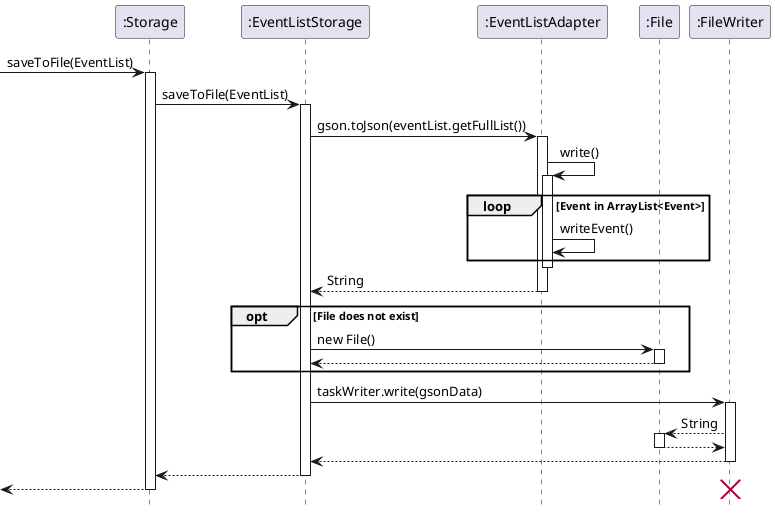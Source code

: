 @startuml
hide footbox
-> ":Storage" : saveToFile(EventList)
activate ":Storage"
    ":Storage" -> ":EventListStorage" : saveToFile(EventList)
    activate ":EventListStorage"
    ":EventListStorage" -> ":EventListAdapter" :  gson.toJson(eventList.getFullList())
    activate ":EventListAdapter"
    ":EventListAdapter" -> ":EventListAdapter" : write()
    activate ":EventListAdapter"
    loop Event in ArrayList<Event>
        ":EventListAdapter" -> ":EventListAdapter" : writeEvent()
    end
    deactivate ":EventListAdapter"
    ":EventListAdapter" --> ":EventListStorage" : String
    deactivate ":EventListAdapter"
    opt File does not exist
        ":EventListStorage" -> ":File" : new File()
        activate ":File"
        ":File" --> ":EventListStorage"
        deactivate ":File"
    end
    ":EventListStorage" -> ":FileWriter" : taskWriter.write(gsonData)
    activate ":FileWriter"
    ":FileWriter" --> ":File" : String
    activate ":File"
    ":File" --> ":FileWriter"
    deactivate ":File"
    ":FileWriter" --> ":EventListStorage"
    deactivate ":FileWriter"
    ":EventListStorage" --> ":Storage"
    deactivate ":EventListStorage"
    <-- ":Storage"
    deactivate ":Storage"
    destroy ":FileWriter"

@enduml